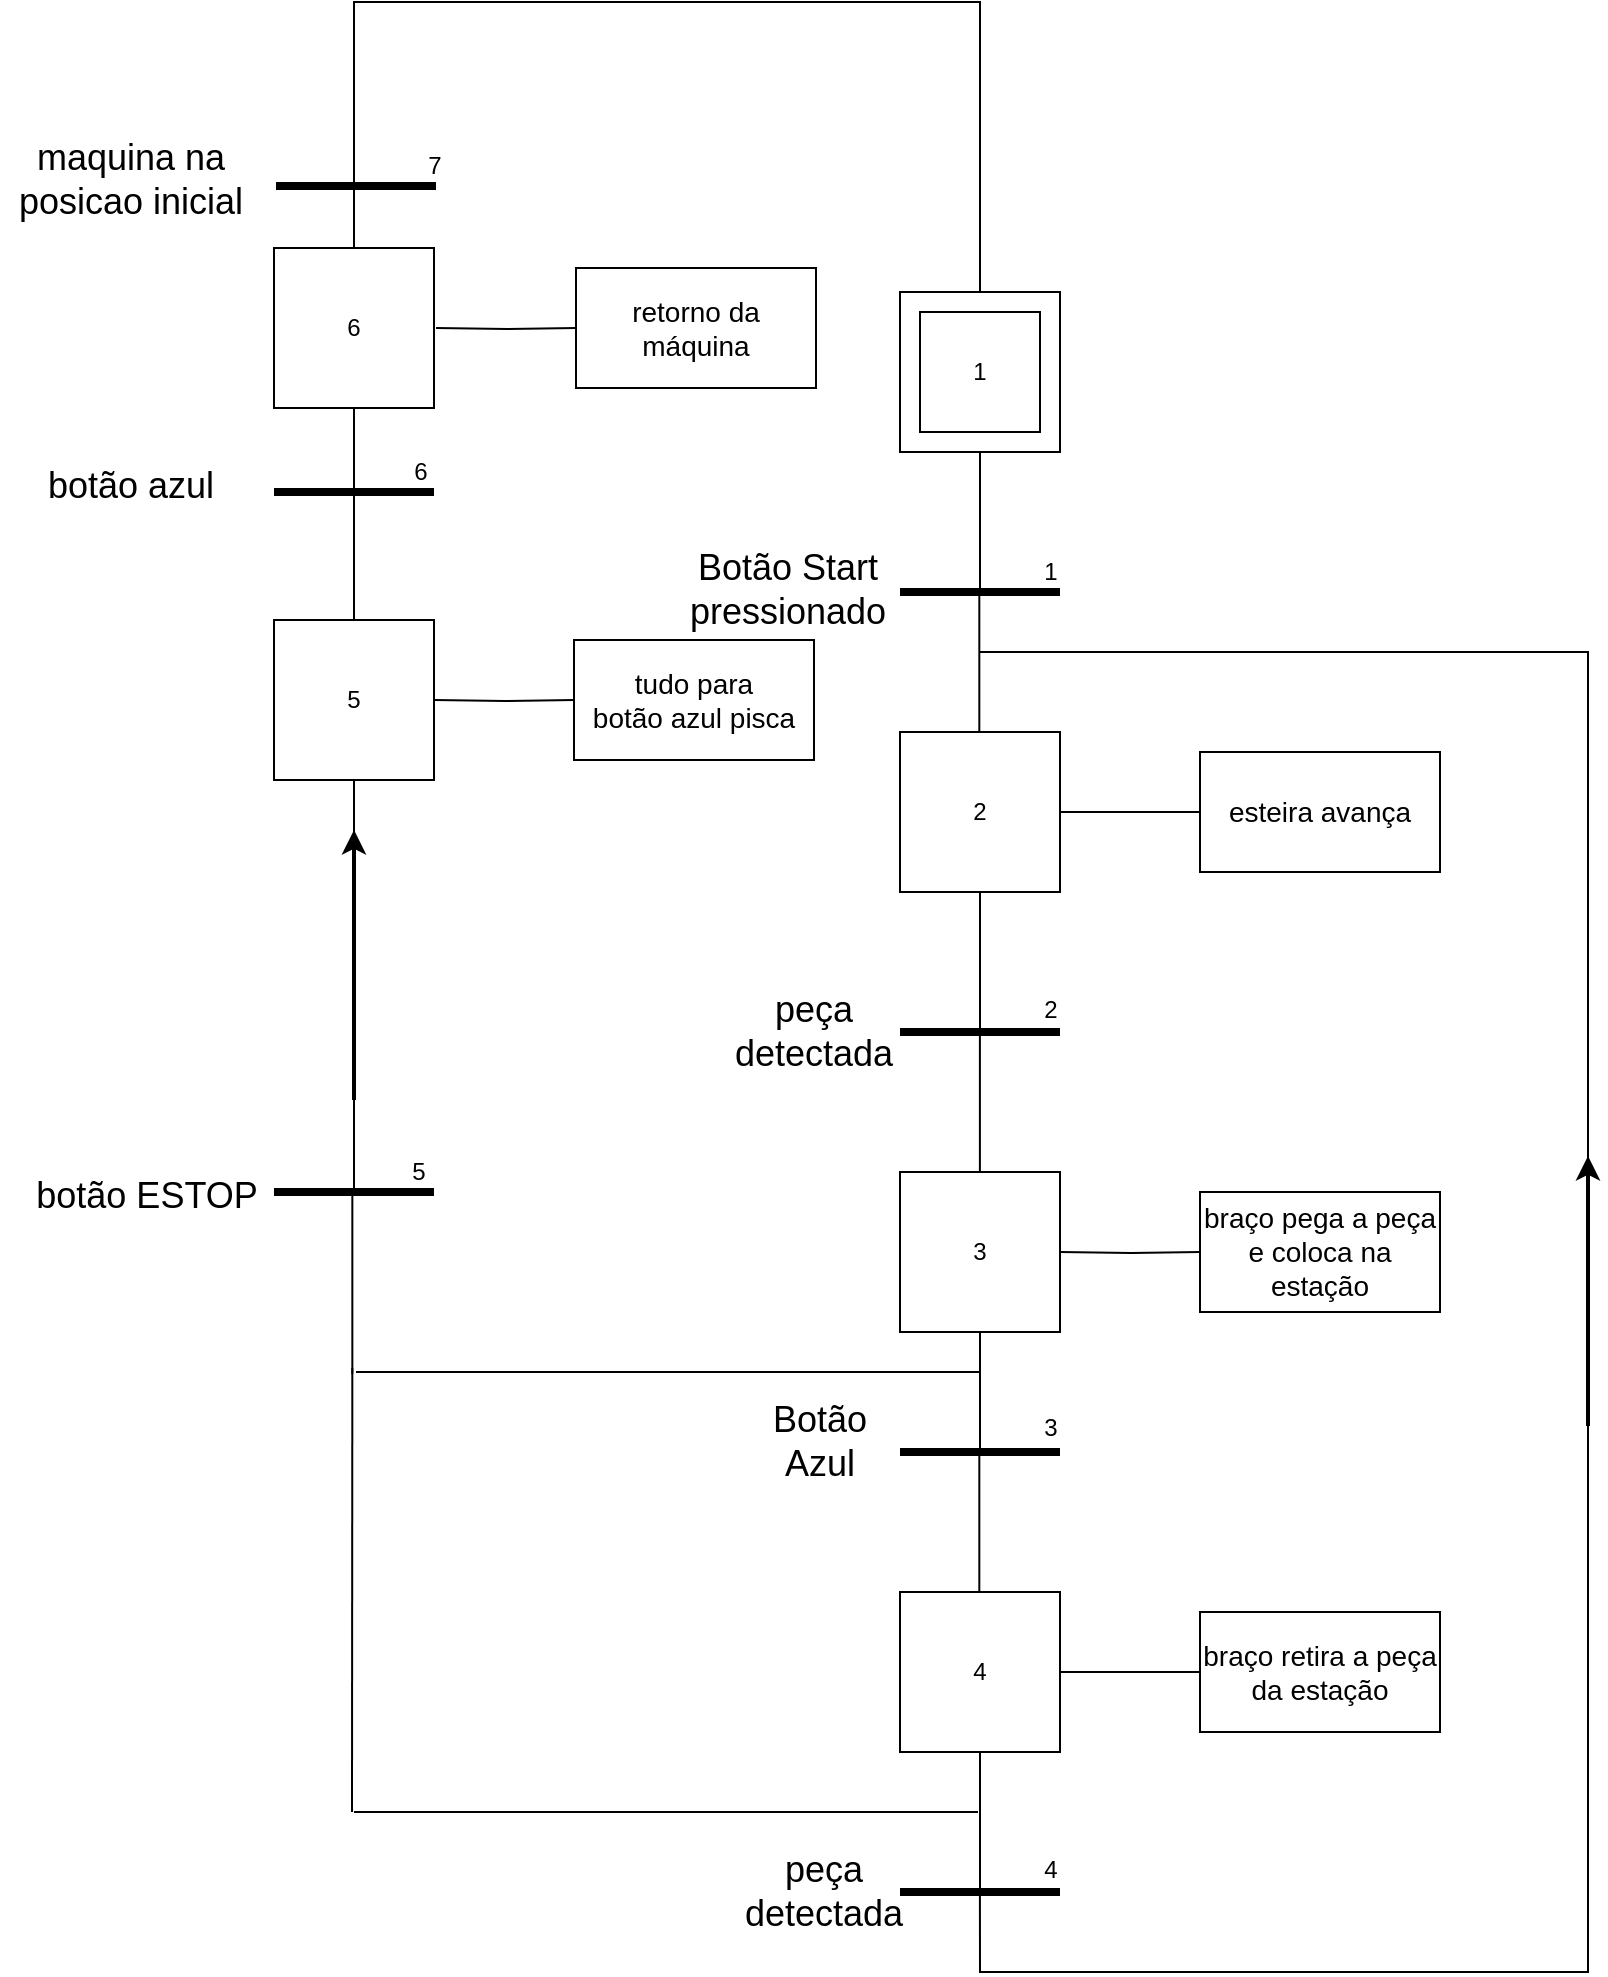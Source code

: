 <mxfile version="20.2.0" type="device"><diagram id="C5RBs43oDa-KdzZeNtuy" name="Page-1"><mxGraphModel dx="1504" dy="430" grid="0" gridSize="10" guides="1" tooltips="1" connect="1" arrows="1" fold="1" page="0" pageScale="1" pageWidth="827" pageHeight="1169" math="0" shadow="0"><root><mxCell id="WIyWlLk6GJQsqaUBKTNV-0"/><mxCell id="WIyWlLk6GJQsqaUBKTNV-1" parent="WIyWlLk6GJQsqaUBKTNV-0"/><mxCell id="2ZfTKUH0K6Av4m5daY2m-165" value="" style="group" parent="WIyWlLk6GJQsqaUBKTNV-1" vertex="1" connectable="0"><mxGeometry x="35" y="62" width="744" height="985" as="geometry"/></mxCell><mxCell id="2ZfTKUH0K6Av4m5daY2m-3" value="" style="group" parent="2ZfTKUH0K6Av4m5daY2m-165" vertex="1" connectable="0"><mxGeometry x="400" y="145" width="80" height="80" as="geometry"/></mxCell><mxCell id="2ZfTKUH0K6Av4m5daY2m-0" value="" style="whiteSpace=wrap;html=1;aspect=fixed;" parent="2ZfTKUH0K6Av4m5daY2m-3" vertex="1"><mxGeometry width="80" height="80" as="geometry"/></mxCell><mxCell id="2ZfTKUH0K6Av4m5daY2m-1" value="1" style="whiteSpace=wrap;html=1;aspect=fixed;" parent="2ZfTKUH0K6Av4m5daY2m-3" vertex="1"><mxGeometry x="10" y="10" width="60" height="60" as="geometry"/></mxCell><mxCell id="2ZfTKUH0K6Av4m5daY2m-5" value="&lt;font style=&quot;font-size: 18px;&quot;&gt;Botão Start pressionado&lt;/font&gt;" style="text;html=1;strokeColor=none;fillColor=none;align=center;verticalAlign=middle;whiteSpace=wrap;rounded=0;" parent="2ZfTKUH0K6Av4m5daY2m-165" vertex="1"><mxGeometry x="314" y="279" width="60" height="30" as="geometry"/></mxCell><mxCell id="2ZfTKUH0K6Av4m5daY2m-12" value="&lt;font style=&quot;font-size: 18px;&quot;&gt;peça detectada&lt;/font&gt;" style="text;html=1;strokeColor=none;fillColor=none;align=center;verticalAlign=middle;whiteSpace=wrap;rounded=0;" parent="2ZfTKUH0K6Av4m5daY2m-165" vertex="1"><mxGeometry x="327" y="500" width="60" height="30" as="geometry"/></mxCell><mxCell id="2ZfTKUH0K6Av4m5daY2m-13" value="" style="group" parent="2ZfTKUH0K6Av4m5daY2m-165" vertex="1" connectable="0"><mxGeometry x="400" y="585" width="80" height="80" as="geometry"/></mxCell><mxCell id="2ZfTKUH0K6Av4m5daY2m-14" value="3" style="whiteSpace=wrap;html=1;aspect=fixed;" parent="2ZfTKUH0K6Av4m5daY2m-13" vertex="1"><mxGeometry width="80" height="80" as="geometry"/></mxCell><mxCell id="2ZfTKUH0K6Av4m5daY2m-21" value="" style="endArrow=none;html=1;rounded=0;strokeWidth=4;" parent="2ZfTKUH0K6Av4m5daY2m-165" edge="1"><mxGeometry width="50" height="50" relative="1" as="geometry"><mxPoint x="400" y="725" as="sourcePoint"/><mxPoint x="480" y="725" as="targetPoint"/></mxGeometry></mxCell><mxCell id="2ZfTKUH0K6Av4m5daY2m-22" style="edgeStyle=orthogonalEdgeStyle;rounded=0;orthogonalLoop=1;jettySize=auto;html=1;strokeWidth=1;exitX=0.5;exitY=1;exitDx=0;exitDy=0;endArrow=none;endFill=0;" parent="2ZfTKUH0K6Av4m5daY2m-165" edge="1"><mxGeometry relative="1" as="geometry"><mxPoint x="440" y="725" as="targetPoint"/><mxPoint x="440" y="665" as="sourcePoint"/></mxGeometry></mxCell><mxCell id="2ZfTKUH0K6Av4m5daY2m-23" style="edgeStyle=orthogonalEdgeStyle;rounded=0;orthogonalLoop=1;jettySize=auto;html=1;strokeWidth=1;exitX=0.5;exitY=1;exitDx=0;exitDy=0;endArrow=none;endFill=0;" parent="2ZfTKUH0K6Av4m5daY2m-165" edge="1"><mxGeometry relative="1" as="geometry"><mxPoint x="439.66" y="795" as="targetPoint"/><mxPoint x="439.66" y="725" as="sourcePoint"/></mxGeometry></mxCell><mxCell id="2ZfTKUH0K6Av4m5daY2m-24" value="" style="group" parent="2ZfTKUH0K6Av4m5daY2m-165" vertex="1" connectable="0"><mxGeometry x="400" y="795" width="80" height="80" as="geometry"/></mxCell><mxCell id="2ZfTKUH0K6Av4m5daY2m-25" value="4" style="whiteSpace=wrap;html=1;aspect=fixed;" parent="2ZfTKUH0K6Av4m5daY2m-24" vertex="1"><mxGeometry width="80" height="80" as="geometry"/></mxCell><mxCell id="2ZfTKUH0K6Av4m5daY2m-26" value="" style="endArrow=none;html=1;rounded=0;strokeWidth=4;" parent="2ZfTKUH0K6Av4m5daY2m-165" edge="1"><mxGeometry width="50" height="50" relative="1" as="geometry"><mxPoint x="400" y="945" as="sourcePoint"/><mxPoint x="480" y="945" as="targetPoint"/></mxGeometry></mxCell><mxCell id="2ZfTKUH0K6Av4m5daY2m-27" style="edgeStyle=orthogonalEdgeStyle;rounded=0;orthogonalLoop=1;jettySize=auto;html=1;strokeWidth=1;exitX=0.5;exitY=1;exitDx=0;exitDy=0;endArrow=none;endFill=0;" parent="2ZfTKUH0K6Av4m5daY2m-165" edge="1"><mxGeometry relative="1" as="geometry"><mxPoint x="440" y="945" as="targetPoint"/><mxPoint x="440" y="875" as="sourcePoint"/></mxGeometry></mxCell><mxCell id="2ZfTKUH0K6Av4m5daY2m-28" style="edgeStyle=orthogonalEdgeStyle;rounded=0;orthogonalLoop=1;jettySize=auto;html=1;strokeWidth=1;exitX=0.5;exitY=1;exitDx=0;exitDy=0;endArrow=none;endFill=0;" parent="2ZfTKUH0K6Av4m5daY2m-165" edge="1"><mxGeometry relative="1" as="geometry"><mxPoint x="440" y="325" as="targetPoint"/><mxPoint x="439.95" y="945" as="sourcePoint"/><Array as="points"><mxPoint x="440" y="985"/><mxPoint x="744" y="985"/><mxPoint x="744" y="325"/></Array></mxGeometry></mxCell><mxCell id="2ZfTKUH0K6Av4m5daY2m-29" value="&lt;font style=&quot;font-size: 14px;&quot;&gt;braço retira a peça da estação&lt;/font&gt;" style="rounded=0;whiteSpace=wrap;html=1;" parent="2ZfTKUH0K6Av4m5daY2m-165" vertex="1"><mxGeometry x="550" y="805" width="120" height="60" as="geometry"/></mxCell><mxCell id="2ZfTKUH0K6Av4m5daY2m-30" style="edgeStyle=orthogonalEdgeStyle;rounded=0;orthogonalLoop=1;jettySize=auto;html=1;entryX=0;entryY=0.5;entryDx=0;entryDy=0;strokeWidth=1;endArrow=none;endFill=0;" parent="2ZfTKUH0K6Av4m5daY2m-165" source="2ZfTKUH0K6Av4m5daY2m-25" target="2ZfTKUH0K6Av4m5daY2m-29" edge="1"><mxGeometry relative="1" as="geometry"/></mxCell><mxCell id="2ZfTKUH0K6Av4m5daY2m-33" value="&lt;font style=&quot;font-size: 14px;&quot;&gt;braço pega a peça e coloca na estação&lt;/font&gt;" style="rounded=0;whiteSpace=wrap;html=1;" parent="2ZfTKUH0K6Av4m5daY2m-165" vertex="1"><mxGeometry x="550" y="595" width="120" height="60" as="geometry"/></mxCell><mxCell id="2ZfTKUH0K6Av4m5daY2m-34" style="edgeStyle=orthogonalEdgeStyle;rounded=0;orthogonalLoop=1;jettySize=auto;html=1;entryX=0;entryY=0.5;entryDx=0;entryDy=0;strokeWidth=1;endArrow=none;endFill=0;" parent="2ZfTKUH0K6Av4m5daY2m-165" target="2ZfTKUH0K6Av4m5daY2m-33" edge="1"><mxGeometry relative="1" as="geometry"><mxPoint x="480" y="625" as="sourcePoint"/></mxGeometry></mxCell><mxCell id="2ZfTKUH0K6Av4m5daY2m-35" value="&lt;font style=&quot;font-size: 18px;&quot;&gt;Botão Azul&lt;/font&gt;" style="text;html=1;strokeColor=none;fillColor=none;align=center;verticalAlign=middle;whiteSpace=wrap;rounded=0;" parent="2ZfTKUH0K6Av4m5daY2m-165" vertex="1"><mxGeometry x="330" y="705" width="60" height="30" as="geometry"/></mxCell><mxCell id="2ZfTKUH0K6Av4m5daY2m-36" value="1" style="text;html=1;align=center;verticalAlign=middle;resizable=0;points=[];autosize=1;strokeColor=none;fillColor=none;" parent="2ZfTKUH0K6Av4m5daY2m-165" vertex="1"><mxGeometry x="460" y="270" width="30" height="30" as="geometry"/></mxCell><mxCell id="2ZfTKUH0K6Av4m5daY2m-38" value="3" style="text;html=1;align=center;verticalAlign=middle;resizable=0;points=[];autosize=1;strokeColor=none;fillColor=none;" parent="2ZfTKUH0K6Av4m5daY2m-165" vertex="1"><mxGeometry x="460" y="698" width="30" height="30" as="geometry"/></mxCell><mxCell id="2ZfTKUH0K6Av4m5daY2m-39" value="4" style="text;html=1;align=center;verticalAlign=middle;resizable=0;points=[];autosize=1;strokeColor=none;fillColor=none;" parent="2ZfTKUH0K6Av4m5daY2m-165" vertex="1"><mxGeometry x="460" y="919" width="30" height="30" as="geometry"/></mxCell><mxCell id="2ZfTKUH0K6Av4m5daY2m-40" value="&lt;font style=&quot;font-size: 18px;&quot;&gt;peça detectada&lt;/font&gt;" style="text;html=1;strokeColor=none;fillColor=none;align=center;verticalAlign=middle;whiteSpace=wrap;rounded=0;" parent="2ZfTKUH0K6Av4m5daY2m-165" vertex="1"><mxGeometry x="332" y="930" width="60" height="30" as="geometry"/></mxCell><mxCell id="2ZfTKUH0K6Av4m5daY2m-2" value="" style="endArrow=none;html=1;rounded=0;strokeWidth=4;" parent="2ZfTKUH0K6Av4m5daY2m-165" edge="1"><mxGeometry width="50" height="50" relative="1" as="geometry"><mxPoint x="400" y="295" as="sourcePoint"/><mxPoint x="480" y="295" as="targetPoint"/></mxGeometry></mxCell><mxCell id="2ZfTKUH0K6Av4m5daY2m-4" style="edgeStyle=orthogonalEdgeStyle;rounded=0;orthogonalLoop=1;jettySize=auto;html=1;strokeWidth=1;exitX=0.5;exitY=1;exitDx=0;exitDy=0;endArrow=none;endFill=0;" parent="2ZfTKUH0K6Av4m5daY2m-165" source="2ZfTKUH0K6Av4m5daY2m-0" edge="1"><mxGeometry relative="1" as="geometry"><mxPoint x="440" y="295" as="targetPoint"/><mxPoint x="440" y="235" as="sourcePoint"/></mxGeometry></mxCell><mxCell id="2ZfTKUH0K6Av4m5daY2m-6" style="edgeStyle=orthogonalEdgeStyle;rounded=0;orthogonalLoop=1;jettySize=auto;html=1;strokeWidth=1;exitX=0.5;exitY=1;exitDx=0;exitDy=0;endArrow=none;endFill=0;" parent="2ZfTKUH0K6Av4m5daY2m-165" edge="1"><mxGeometry relative="1" as="geometry"><mxPoint x="439.66" y="365" as="targetPoint"/><mxPoint x="439.66" y="295" as="sourcePoint"/></mxGeometry></mxCell><mxCell id="2ZfTKUH0K6Av4m5daY2m-7" value="" style="group" parent="2ZfTKUH0K6Av4m5daY2m-165" vertex="1" connectable="0"><mxGeometry x="400" y="365" width="80" height="80" as="geometry"/></mxCell><mxCell id="2ZfTKUH0K6Av4m5daY2m-8" value="2" style="whiteSpace=wrap;html=1;aspect=fixed;" parent="2ZfTKUH0K6Av4m5daY2m-7" vertex="1"><mxGeometry width="80" height="80" as="geometry"/></mxCell><mxCell id="2ZfTKUH0K6Av4m5daY2m-10" value="" style="endArrow=none;html=1;rounded=0;strokeWidth=4;" parent="2ZfTKUH0K6Av4m5daY2m-165" edge="1"><mxGeometry width="50" height="50" relative="1" as="geometry"><mxPoint x="400" y="515" as="sourcePoint"/><mxPoint x="480" y="515" as="targetPoint"/></mxGeometry></mxCell><mxCell id="2ZfTKUH0K6Av4m5daY2m-11" style="edgeStyle=orthogonalEdgeStyle;rounded=0;orthogonalLoop=1;jettySize=auto;html=1;strokeWidth=1;exitX=0.5;exitY=1;exitDx=0;exitDy=0;endArrow=none;endFill=0;" parent="2ZfTKUH0K6Av4m5daY2m-165" edge="1"><mxGeometry relative="1" as="geometry"><mxPoint x="440" y="515" as="targetPoint"/><mxPoint x="440" y="445" as="sourcePoint"/></mxGeometry></mxCell><mxCell id="2ZfTKUH0K6Av4m5daY2m-16" style="edgeStyle=orthogonalEdgeStyle;rounded=0;orthogonalLoop=1;jettySize=auto;html=1;strokeWidth=1;exitX=0.5;exitY=1;exitDx=0;exitDy=0;endArrow=none;endFill=0;" parent="2ZfTKUH0K6Av4m5daY2m-165" edge="1"><mxGeometry relative="1" as="geometry"><mxPoint x="439.95" y="585" as="targetPoint"/><mxPoint x="439.95" y="515" as="sourcePoint"/></mxGeometry></mxCell><mxCell id="2ZfTKUH0K6Av4m5daY2m-17" value="&lt;font style=&quot;font-size: 14px;&quot;&gt;esteira avança&lt;/font&gt;" style="rounded=0;whiteSpace=wrap;html=1;" parent="2ZfTKUH0K6Av4m5daY2m-165" vertex="1"><mxGeometry x="550" y="375" width="120" height="60" as="geometry"/></mxCell><mxCell id="2ZfTKUH0K6Av4m5daY2m-18" style="edgeStyle=orthogonalEdgeStyle;rounded=0;orthogonalLoop=1;jettySize=auto;html=1;entryX=0;entryY=0.5;entryDx=0;entryDy=0;strokeWidth=1;endArrow=none;endFill=0;" parent="2ZfTKUH0K6Av4m5daY2m-165" source="2ZfTKUH0K6Av4m5daY2m-8" target="2ZfTKUH0K6Av4m5daY2m-17" edge="1"><mxGeometry relative="1" as="geometry"/></mxCell><mxCell id="2ZfTKUH0K6Av4m5daY2m-37" value="2" style="text;html=1;align=center;verticalAlign=middle;resizable=0;points=[];autosize=1;strokeColor=none;fillColor=none;" parent="2ZfTKUH0K6Av4m5daY2m-165" vertex="1"><mxGeometry x="460" y="489" width="30" height="30" as="geometry"/></mxCell><mxCell id="2ZfTKUH0K6Av4m5daY2m-121" value="" style="endArrow=none;html=1;rounded=0;strokeWidth=4;" parent="2ZfTKUH0K6Av4m5daY2m-165" edge="1"><mxGeometry width="50" height="50" relative="1" as="geometry"><mxPoint x="87" y="595" as="sourcePoint"/><mxPoint x="167" y="595" as="targetPoint"/></mxGeometry></mxCell><mxCell id="2ZfTKUH0K6Av4m5daY2m-122" value="" style="endArrow=none;html=1;rounded=0;strokeWidth=1;" parent="2ZfTKUH0K6Av4m5daY2m-165" edge="1"><mxGeometry width="50" height="50" relative="1" as="geometry"><mxPoint x="127" y="595.0" as="sourcePoint"/><mxPoint x="127" y="245" as="targetPoint"/></mxGeometry></mxCell><mxCell id="2ZfTKUH0K6Av4m5daY2m-123" value="&lt;font style=&quot;font-size: 18px;&quot;&gt;botão ESTOP&lt;/font&gt;" style="text;html=1;align=center;verticalAlign=middle;resizable=0;points=[];autosize=1;strokeColor=none;fillColor=none;" parent="2ZfTKUH0K6Av4m5daY2m-165" vertex="1"><mxGeometry x="-42" y="580" width="129" height="34" as="geometry"/></mxCell><mxCell id="2ZfTKUH0K6Av4m5daY2m-124" value="" style="endArrow=classic;html=1;rounded=0;strokeWidth=2;" parent="2ZfTKUH0K6Av4m5daY2m-165" edge="1"><mxGeometry width="50" height="50" relative="1" as="geometry"><mxPoint x="744" y="712" as="sourcePoint"/><mxPoint x="744" y="577" as="targetPoint"/></mxGeometry></mxCell><mxCell id="2ZfTKUH0K6Av4m5daY2m-125" value="" style="endArrow=classic;html=1;rounded=0;strokeWidth=2;" parent="2ZfTKUH0K6Av4m5daY2m-165" edge="1"><mxGeometry width="50" height="50" relative="1" as="geometry"><mxPoint x="127" y="549.0" as="sourcePoint"/><mxPoint x="127" y="414" as="targetPoint"/></mxGeometry></mxCell><mxCell id="2ZfTKUH0K6Av4m5daY2m-126" value="" style="group" parent="2ZfTKUH0K6Av4m5daY2m-165" vertex="1" connectable="0"><mxGeometry x="87" y="309" width="80" height="80" as="geometry"/></mxCell><mxCell id="2ZfTKUH0K6Av4m5daY2m-127" value="5" style="whiteSpace=wrap;html=1;aspect=fixed;" parent="2ZfTKUH0K6Av4m5daY2m-126" vertex="1"><mxGeometry width="80" height="80" as="geometry"/></mxCell><mxCell id="2ZfTKUH0K6Av4m5daY2m-130" value="&lt;font style=&quot;font-size: 14px;&quot;&gt;tudo para&lt;br&gt;botão azul pisca&lt;/font&gt;" style="rounded=0;whiteSpace=wrap;html=1;" parent="2ZfTKUH0K6Av4m5daY2m-165" vertex="1"><mxGeometry x="237" y="319" width="120" height="60" as="geometry"/></mxCell><mxCell id="2ZfTKUH0K6Av4m5daY2m-131" style="edgeStyle=orthogonalEdgeStyle;rounded=0;orthogonalLoop=1;jettySize=auto;html=1;entryX=0;entryY=0.5;entryDx=0;entryDy=0;strokeWidth=1;endArrow=none;endFill=0;" parent="2ZfTKUH0K6Av4m5daY2m-165" target="2ZfTKUH0K6Av4m5daY2m-130" edge="1"><mxGeometry relative="1" as="geometry"><mxPoint x="167" y="349" as="sourcePoint"/></mxGeometry></mxCell><mxCell id="2ZfTKUH0K6Av4m5daY2m-132" value="" style="endArrow=none;html=1;rounded=0;strokeWidth=4;" parent="2ZfTKUH0K6Av4m5daY2m-165" edge="1"><mxGeometry width="50" height="50" relative="1" as="geometry"><mxPoint x="87" y="245" as="sourcePoint"/><mxPoint x="167" y="245" as="targetPoint"/></mxGeometry></mxCell><mxCell id="2ZfTKUH0K6Av4m5daY2m-133" value="&lt;font style=&quot;font-size: 18px;&quot;&gt;botão azul&lt;/font&gt;" style="text;html=1;align=center;verticalAlign=middle;resizable=0;points=[];autosize=1;strokeColor=none;fillColor=none;" parent="2ZfTKUH0K6Av4m5daY2m-165" vertex="1"><mxGeometry x="-35.5" y="225" width="101" height="34" as="geometry"/></mxCell><mxCell id="2ZfTKUH0K6Av4m5daY2m-134" style="edgeStyle=orthogonalEdgeStyle;rounded=0;orthogonalLoop=1;jettySize=auto;html=1;endArrow=none;endFill=0;strokeWidth=1;" parent="2ZfTKUH0K6Av4m5daY2m-165" edge="1"><mxGeometry relative="1" as="geometry"><mxPoint x="127.0" y="245" as="targetPoint"/><mxPoint x="440" y="145" as="sourcePoint"/><Array as="points"><mxPoint x="440"/><mxPoint x="127"/></Array></mxGeometry></mxCell><mxCell id="2ZfTKUH0K6Av4m5daY2m-136" value="5" style="text;html=1;align=center;verticalAlign=middle;resizable=0;points=[];autosize=1;strokeColor=none;fillColor=none;" parent="2ZfTKUH0K6Av4m5daY2m-165" vertex="1"><mxGeometry x="144" y="570" width="30" height="30" as="geometry"/></mxCell><mxCell id="2ZfTKUH0K6Av4m5daY2m-137" value="6" style="text;html=1;align=center;verticalAlign=middle;resizable=0;points=[];autosize=1;strokeColor=none;fillColor=none;" parent="2ZfTKUH0K6Av4m5daY2m-165" vertex="1"><mxGeometry x="145" y="220" width="30" height="30" as="geometry"/></mxCell><mxCell id="2ZfTKUH0K6Av4m5daY2m-158" value="" style="group" parent="2ZfTKUH0K6Av4m5daY2m-165" vertex="1" connectable="0"><mxGeometry x="87" y="123" width="80" height="80" as="geometry"/></mxCell><mxCell id="2ZfTKUH0K6Av4m5daY2m-159" value="6" style="whiteSpace=wrap;html=1;aspect=fixed;" parent="2ZfTKUH0K6Av4m5daY2m-158" vertex="1"><mxGeometry width="80" height="80" as="geometry"/></mxCell><mxCell id="2ZfTKUH0K6Av4m5daY2m-160" value="" style="endArrow=none;html=1;rounded=0;strokeWidth=4;" parent="2ZfTKUH0K6Av4m5daY2m-165" edge="1"><mxGeometry width="50" height="50" relative="1" as="geometry"><mxPoint x="88" y="92" as="sourcePoint"/><mxPoint x="168" y="92" as="targetPoint"/></mxGeometry></mxCell><mxCell id="2ZfTKUH0K6Av4m5daY2m-161" value="&lt;font style=&quot;font-size: 18px;&quot;&gt;maquina na &lt;br&gt;posicao inicial&lt;/font&gt;" style="text;html=1;align=center;verticalAlign=middle;resizable=0;points=[];autosize=1;strokeColor=none;fillColor=none;" parent="2ZfTKUH0K6Av4m5daY2m-165" vertex="1"><mxGeometry x="-50" y="61" width="130" height="55" as="geometry"/></mxCell><mxCell id="2ZfTKUH0K6Av4m5daY2m-162" value="7" style="text;html=1;align=center;verticalAlign=middle;resizable=0;points=[];autosize=1;strokeColor=none;fillColor=none;" parent="2ZfTKUH0K6Av4m5daY2m-165" vertex="1"><mxGeometry x="154" y="69" width="25" height="26" as="geometry"/></mxCell><mxCell id="2ZfTKUH0K6Av4m5daY2m-163" value="&lt;font style=&quot;font-size: 14px;&quot;&gt;retorno da máquina&lt;/font&gt;" style="rounded=0;whiteSpace=wrap;html=1;" parent="2ZfTKUH0K6Av4m5daY2m-165" vertex="1"><mxGeometry x="238" y="133" width="120" height="60" as="geometry"/></mxCell><mxCell id="2ZfTKUH0K6Av4m5daY2m-164" style="edgeStyle=orthogonalEdgeStyle;rounded=0;orthogonalLoop=1;jettySize=auto;html=1;entryX=0;entryY=0.5;entryDx=0;entryDy=0;strokeWidth=1;endArrow=none;endFill=0;" parent="2ZfTKUH0K6Av4m5daY2m-165" target="2ZfTKUH0K6Av4m5daY2m-163" edge="1"><mxGeometry relative="1" as="geometry"><mxPoint x="168" y="163" as="sourcePoint"/></mxGeometry></mxCell><mxCell id="WpSVACvSLwrZc_U8Z6kn-0" value="" style="endArrow=none;html=1;rounded=0;" edge="1" parent="2ZfTKUH0K6Av4m5daY2m-165"><mxGeometry width="50" height="50" relative="1" as="geometry"><mxPoint x="128" y="685" as="sourcePoint"/><mxPoint x="440" y="685" as="targetPoint"/></mxGeometry></mxCell><mxCell id="WpSVACvSLwrZc_U8Z6kn-1" value="" style="endArrow=none;html=1;rounded=0;" edge="1" parent="2ZfTKUH0K6Av4m5daY2m-165"><mxGeometry width="50" height="50" relative="1" as="geometry"><mxPoint x="126.17" y="686" as="sourcePoint"/><mxPoint x="126.17" y="595" as="targetPoint"/></mxGeometry></mxCell><mxCell id="WpSVACvSLwrZc_U8Z6kn-4" value="" style="endArrow=none;html=1;rounded=0;" edge="1" parent="2ZfTKUH0K6Av4m5daY2m-165"><mxGeometry width="50" height="50" relative="1" as="geometry"><mxPoint x="127" y="905" as="sourcePoint"/><mxPoint x="439" y="905" as="targetPoint"/></mxGeometry></mxCell><mxCell id="WpSVACvSLwrZc_U8Z6kn-3" value="" style="endArrow=none;html=1;rounded=0;" edge="1" parent="2ZfTKUH0K6Av4m5daY2m-165"><mxGeometry width="50" height="50" relative="1" as="geometry"><mxPoint x="126.17" y="683" as="sourcePoint"/><mxPoint x="126" y="905" as="targetPoint"/></mxGeometry></mxCell></root></mxGraphModel></diagram></mxfile>
